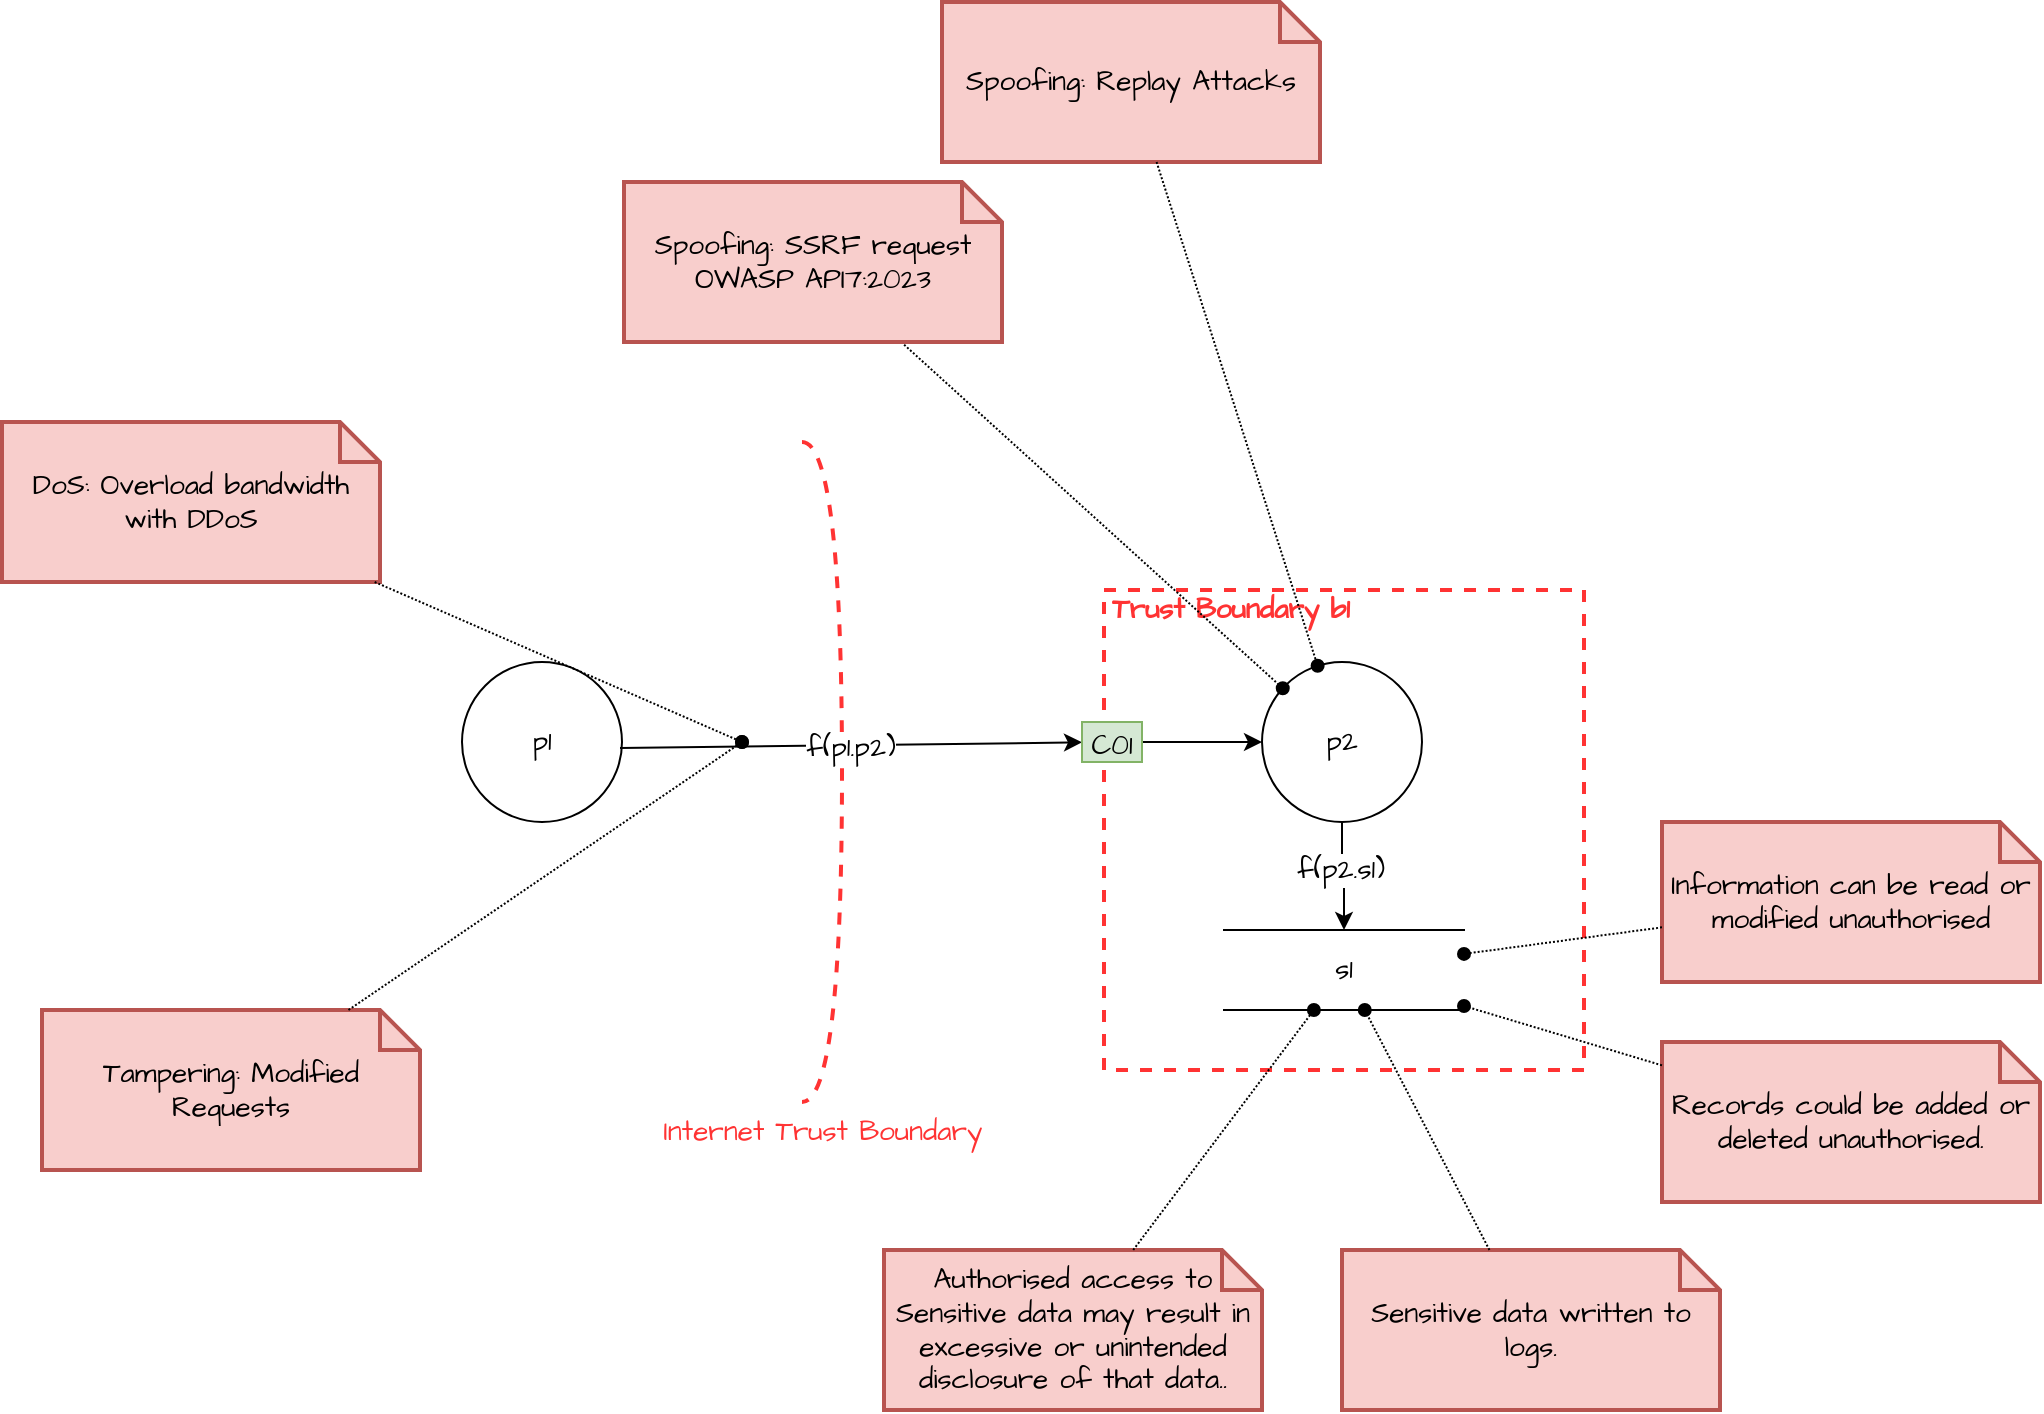 <mxfile version="22.0.3" type="device">
  <diagram name="Page-1" id="YvoRuMCAVRzCvK-HOVEK">
    <mxGraphModel dx="2153" dy="1460" grid="1" gridSize="10" guides="1" tooltips="1" connect="1" arrows="1" fold="1" page="1" pageScale="1" pageWidth="1169" pageHeight="827" math="0" shadow="0">
      <root>
        <mxCell id="0" />
        <mxCell id="1" parent="0" />
        <mxCell id="o3cyliN7RNUKFfUNL9mk-2" value="p1" style="ellipse;whiteSpace=wrap;html=1;aspect=fixed;hachureGap=4;fontFamily=Architects Daughter;fontSource=https%3A%2F%2Ffonts.googleapis.com%2Fcss%3Ffamily%3DArchitects%2BDaughter;fontSize=14;rounded=0;" parent="1" vertex="1">
          <mxGeometry x="-810" y="120" width="80" height="80" as="geometry" />
        </mxCell>
        <mxCell id="o3cyliN7RNUKFfUNL9mk-3" value="Trust Boundary b1" style="html=1;fontColor=#FF3333;fontStyle=1;align=left;verticalAlign=top;spacing=0;labelBorderColor=none;fillColor=none;dashed=1;strokeWidth=2;strokeColor=#FF3333;spacingLeft=4;spacingTop=-3;hachureGap=4;fontFamily=Architects Daughter;fontSource=https%3A%2F%2Ffonts.googleapis.com%2Fcss%3Ffamily%3DArchitects%2BDaughter;fontSize=14;rounded=0;" parent="1" vertex="1">
          <mxGeometry x="-489" y="84" width="240" height="240" as="geometry" />
        </mxCell>
        <mxCell id="o3cyliN7RNUKFfUNL9mk-4" value="" style="edgeStyle=orthogonalEdgeStyle;rounded=0;hachureGap=4;orthogonalLoop=1;jettySize=auto;html=1;fontFamily=Architects Daughter;fontSource=https%3A%2F%2Ffonts.googleapis.com%2Fcss%3Ffamily%3DArchitects%2BDaughter;fontSize=14;" parent="1" source="o3cyliN7RNUKFfUNL9mk-5" target="o3cyliN7RNUKFfUNL9mk-7" edge="1">
          <mxGeometry relative="1" as="geometry" />
        </mxCell>
        <mxCell id="weVQ9mvuZGD1_3r7K89o-5" value="f(p2.s1)" style="edgeLabel;html=1;align=center;verticalAlign=middle;resizable=0;points=[];fontFamily=Architects Daughter;fontSource=https%3A%2F%2Ffonts.googleapis.com%2Fcss%3Ffamily%3DArchitects%2BDaughter;fontSize=14;" vertex="1" connectable="0" parent="o3cyliN7RNUKFfUNL9mk-4">
          <mxGeometry x="-0.148" y="-1" relative="1" as="geometry">
            <mxPoint as="offset" />
          </mxGeometry>
        </mxCell>
        <mxCell id="o3cyliN7RNUKFfUNL9mk-5" value="p2" style="ellipse;whiteSpace=wrap;html=1;aspect=fixed;hachureGap=4;fontFamily=Architects Daughter;fontSource=https%3A%2F%2Ffonts.googleapis.com%2Fcss%3Ffamily%3DArchitects%2BDaughter;fontSize=14;rounded=0;" parent="1" vertex="1">
          <mxGeometry x="-410" y="120" width="80" height="80" as="geometry" />
        </mxCell>
        <mxCell id="o3cyliN7RNUKFfUNL9mk-7" value="s1" style="shape=partialRectangle;whiteSpace=wrap;html=1;left=0;right=0;fillColor=none;hachureGap=4;fontFamily=Architects Daughter;fontSource=https%3A%2F%2Ffonts.googleapis.com%2Fcss%3Ffamily%3DArchitects%2BDaughter;fontSize=14;rounded=0;" parent="1" vertex="1">
          <mxGeometry x="-429" y="254" width="120" height="40" as="geometry" />
        </mxCell>
        <mxCell id="o3cyliN7RNUKFfUNL9mk-11" value="" style="endArrow=classic;html=1;fontColor=#FF3333;rounded=0;hachureGap=4;fontFamily=Architects Daughter;fontSource=https%3A%2F%2Ffonts.googleapis.com%2Fcss%3Ffamily%3DArchitects%2BDaughter;fontSize=14;" parent="1" target="o3cyliN7RNUKFfUNL9mk-5" edge="1" source="weVQ9mvuZGD1_3r7K89o-1">
          <mxGeometry width="50" height="50" relative="1" as="geometry">
            <mxPoint x="-731" y="163" as="sourcePoint" />
            <mxPoint x="-500" y="168.634" as="targetPoint" />
          </mxGeometry>
        </mxCell>
        <mxCell id="o3cyliN7RNUKFfUNL9mk-16" value="Internet Trust Boundary" style="shape=requiredInterface;html=1;verticalLabelPosition=bottom;dashed=1;strokeColor=#FF3333;strokeWidth=2;fillColor=none;fontColor=#FF3333;align=center;verticalAlign=top;labelPosition=center;hachureGap=4;fontFamily=Architects Daughter;fontSource=https%3A%2F%2Ffonts.googleapis.com%2Fcss%3Ffamily%3DArchitects%2BDaughter;fontSize=14;" parent="1" vertex="1">
          <mxGeometry x="-640" y="10" width="20" height="330" as="geometry" />
        </mxCell>
        <mxCell id="weVQ9mvuZGD1_3r7K89o-2" value="" style="endArrow=classic;html=1;fontColor=#FF3333;rounded=0;hachureGap=4;fontFamily=Architects Daughter;fontSource=https%3A%2F%2Ffonts.googleapis.com%2Fcss%3Ffamily%3DArchitects%2BDaughter;fontSize=14;" edge="1" parent="1" target="weVQ9mvuZGD1_3r7K89o-1">
          <mxGeometry width="50" height="50" relative="1" as="geometry">
            <mxPoint x="-731" y="163" as="sourcePoint" />
            <mxPoint x="-409" y="160" as="targetPoint" />
          </mxGeometry>
        </mxCell>
        <mxCell id="weVQ9mvuZGD1_3r7K89o-3" value="f(p1.p2)" style="edgeLabel;html=1;align=center;verticalAlign=middle;resizable=0;points=[];fontSize=14;fontFamily=Architects Daughter;rounded=0;" vertex="1" connectable="0" parent="weVQ9mvuZGD1_3r7K89o-2">
          <mxGeometry x="-0.006" y="-1" relative="1" as="geometry">
            <mxPoint as="offset" />
          </mxGeometry>
        </mxCell>
        <mxCell id="weVQ9mvuZGD1_3r7K89o-1" value="&lt;font data-font-src=&quot;https://fonts.googleapis.com/css?family=Architects+Daughter&quot; face=&quot;Architects Daughter&quot; style=&quot;font-size: 14px;&quot;&gt;C01&lt;/font&gt;" style="text;html=1;strokeColor=#82b366;fillColor=#d5e8d4;align=center;verticalAlign=middle;whiteSpace=wrap;overflow=hidden;fontSize=14;" vertex="1" parent="1">
          <mxGeometry x="-500" y="150" width="30" height="20" as="geometry" />
        </mxCell>
        <mxCell id="weVQ9mvuZGD1_3r7K89o-7" value="" style="rounded=0;orthogonalLoop=1;jettySize=auto;html=1;dashed=1;dashPattern=1 1;endArrow=oval;endFill=1;" edge="1" parent="1" source="weVQ9mvuZGD1_3r7K89o-6" target="o3cyliN7RNUKFfUNL9mk-5">
          <mxGeometry relative="1" as="geometry" />
        </mxCell>
        <mxCell id="weVQ9mvuZGD1_3r7K89o-6" value="Spoofing: SSRF request&lt;br&gt;OWASP API7:2023" style="shape=note;strokeWidth=2;fontSize=14;size=20;whiteSpace=wrap;html=1;fillColor=#f8cecc;strokeColor=#b85450;fontFamily=Architects Daughter;fontSource=https%3A%2F%2Ffonts.googleapis.com%2Fcss%3Ffamily%3DArchitects%2BDaughter;" vertex="1" parent="1">
          <mxGeometry x="-729" y="-120" width="189" height="80" as="geometry" />
        </mxCell>
        <mxCell id="weVQ9mvuZGD1_3r7K89o-8" value="Spoofing: Replay Attacks" style="shape=note;strokeWidth=2;fontSize=14;size=20;whiteSpace=wrap;html=1;fillColor=#f8cecc;strokeColor=#b85450;fontFamily=Architects Daughter;fontSource=https%3A%2F%2Ffonts.googleapis.com%2Fcss%3Ffamily%3DArchitects%2BDaughter;" vertex="1" parent="1">
          <mxGeometry x="-570" y="-210" width="189" height="80" as="geometry" />
        </mxCell>
        <mxCell id="weVQ9mvuZGD1_3r7K89o-9" value="" style="rounded=0;orthogonalLoop=1;jettySize=auto;html=1;dashed=1;dashPattern=1 1;endArrow=oval;endFill=1;" edge="1" parent="1" source="weVQ9mvuZGD1_3r7K89o-8" target="o3cyliN7RNUKFfUNL9mk-5">
          <mxGeometry relative="1" as="geometry">
            <mxPoint x="-580" y="-30" as="sourcePoint" />
            <mxPoint x="-389" y="143" as="targetPoint" />
          </mxGeometry>
        </mxCell>
        <mxCell id="weVQ9mvuZGD1_3r7K89o-10" value="Tampering: Modified Requests" style="shape=note;strokeWidth=2;fontSize=14;size=20;whiteSpace=wrap;html=1;fillColor=#f8cecc;strokeColor=#b85450;fontFamily=Architects Daughter;fontSource=https%3A%2F%2Ffonts.googleapis.com%2Fcss%3Ffamily%3DArchitects%2BDaughter;" vertex="1" parent="1">
          <mxGeometry x="-1020" y="294" width="189" height="80" as="geometry" />
        </mxCell>
        <mxCell id="weVQ9mvuZGD1_3r7K89o-11" value="" style="rounded=0;orthogonalLoop=1;jettySize=auto;html=1;dashed=1;dashPattern=1 1;endArrow=oval;endFill=1;" edge="1" parent="1" source="weVQ9mvuZGD1_3r7K89o-10">
          <mxGeometry relative="1" as="geometry">
            <mxPoint x="-453" y="-120" as="sourcePoint" />
            <mxPoint x="-670" y="160" as="targetPoint" />
          </mxGeometry>
        </mxCell>
        <mxCell id="weVQ9mvuZGD1_3r7K89o-12" value="DoS: Overload bandwidth with DDoS" style="shape=note;strokeWidth=2;fontSize=14;size=20;whiteSpace=wrap;html=1;fillColor=#f8cecc;strokeColor=#b85450;fontFamily=Architects Daughter;fontSource=https%3A%2F%2Ffonts.googleapis.com%2Fcss%3Ffamily%3DArchitects%2BDaughter;" vertex="1" parent="1">
          <mxGeometry x="-1040" width="189" height="80" as="geometry" />
        </mxCell>
        <mxCell id="weVQ9mvuZGD1_3r7K89o-13" value="" style="rounded=0;orthogonalLoop=1;jettySize=auto;html=1;dashed=1;dashPattern=1 1;endArrow=oval;endFill=1;" edge="1" parent="1" source="weVQ9mvuZGD1_3r7K89o-12">
          <mxGeometry relative="1" as="geometry">
            <mxPoint x="-857" y="304" as="sourcePoint" />
            <mxPoint x="-670" y="160" as="targetPoint" />
          </mxGeometry>
        </mxCell>
        <mxCell id="weVQ9mvuZGD1_3r7K89o-14" value="Sensitive data written to logs." style="shape=note;strokeWidth=2;fontSize=14;size=20;whiteSpace=wrap;html=1;fillColor=#f8cecc;strokeColor=#b85450;fontFamily=Architects Daughter;fontSource=https%3A%2F%2Ffonts.googleapis.com%2Fcss%3Ffamily%3DArchitects%2BDaughter;" vertex="1" parent="1">
          <mxGeometry x="-370" y="414" width="189" height="80" as="geometry" />
        </mxCell>
        <mxCell id="weVQ9mvuZGD1_3r7K89o-15" value="" style="rounded=0;orthogonalLoop=1;jettySize=auto;html=1;dashed=1;dashPattern=1 1;endArrow=oval;endFill=1;" edge="1" parent="1" source="weVQ9mvuZGD1_3r7K89o-14" target="o3cyliN7RNUKFfUNL9mk-7">
          <mxGeometry relative="1" as="geometry">
            <mxPoint x="-857" y="304" as="sourcePoint" />
            <mxPoint x="-660" y="170" as="targetPoint" />
          </mxGeometry>
        </mxCell>
        <mxCell id="weVQ9mvuZGD1_3r7K89o-16" value="Records could be added or deleted unauthorised." style="shape=note;strokeWidth=2;fontSize=14;size=20;whiteSpace=wrap;html=1;fillColor=#f8cecc;strokeColor=#b85450;fontFamily=Architects Daughter;fontSource=https%3A%2F%2Ffonts.googleapis.com%2Fcss%3Ffamily%3DArchitects%2BDaughter;" vertex="1" parent="1">
          <mxGeometry x="-210" y="310" width="189" height="80" as="geometry" />
        </mxCell>
        <mxCell id="weVQ9mvuZGD1_3r7K89o-17" value="" style="rounded=0;orthogonalLoop=1;jettySize=auto;html=1;dashed=1;dashPattern=1 1;endArrow=oval;endFill=1;" edge="1" parent="1" source="weVQ9mvuZGD1_3r7K89o-16" target="o3cyliN7RNUKFfUNL9mk-7">
          <mxGeometry relative="1" as="geometry">
            <mxPoint x="-286" y="424" as="sourcePoint" />
            <mxPoint x="-349" y="304" as="targetPoint" />
          </mxGeometry>
        </mxCell>
        <mxCell id="weVQ9mvuZGD1_3r7K89o-18" value="Information can be read or modified unauthorised" style="shape=note;strokeWidth=2;fontSize=14;size=20;whiteSpace=wrap;html=1;fillColor=#f8cecc;strokeColor=#b85450;fontFamily=Architects Daughter;fontSource=https%3A%2F%2Ffonts.googleapis.com%2Fcss%3Ffamily%3DArchitects%2BDaughter;" vertex="1" parent="1">
          <mxGeometry x="-210" y="200" width="189" height="80" as="geometry" />
        </mxCell>
        <mxCell id="weVQ9mvuZGD1_3r7K89o-19" value="" style="rounded=0;orthogonalLoop=1;jettySize=auto;html=1;dashed=1;dashPattern=1 1;endArrow=oval;endFill=1;" edge="1" parent="1" source="weVQ9mvuZGD1_3r7K89o-18" target="o3cyliN7RNUKFfUNL9mk-7">
          <mxGeometry relative="1" as="geometry">
            <mxPoint x="-286" y="424" as="sourcePoint" />
            <mxPoint x="-349" y="304" as="targetPoint" />
          </mxGeometry>
        </mxCell>
        <mxCell id="weVQ9mvuZGD1_3r7K89o-20" value="Authorised access to Sensitive data may result in excessive or unintended disclosure of that data.." style="shape=note;strokeWidth=2;fontSize=14;size=20;whiteSpace=wrap;html=1;fillColor=#f8cecc;strokeColor=#b85450;fontFamily=Architects Daughter;fontSource=https%3A%2F%2Ffonts.googleapis.com%2Fcss%3Ffamily%3DArchitects%2BDaughter;" vertex="1" parent="1">
          <mxGeometry x="-599" y="414" width="189" height="80" as="geometry" />
        </mxCell>
        <mxCell id="weVQ9mvuZGD1_3r7K89o-21" value="" style="rounded=0;orthogonalLoop=1;jettySize=auto;html=1;dashed=1;dashPattern=1 1;endArrow=oval;endFill=1;" edge="1" parent="1" source="weVQ9mvuZGD1_3r7K89o-20" target="o3cyliN7RNUKFfUNL9mk-7">
          <mxGeometry relative="1" as="geometry">
            <mxPoint x="-286" y="424" as="sourcePoint" />
            <mxPoint x="-349" y="304" as="targetPoint" />
          </mxGeometry>
        </mxCell>
      </root>
    </mxGraphModel>
  </diagram>
</mxfile>
